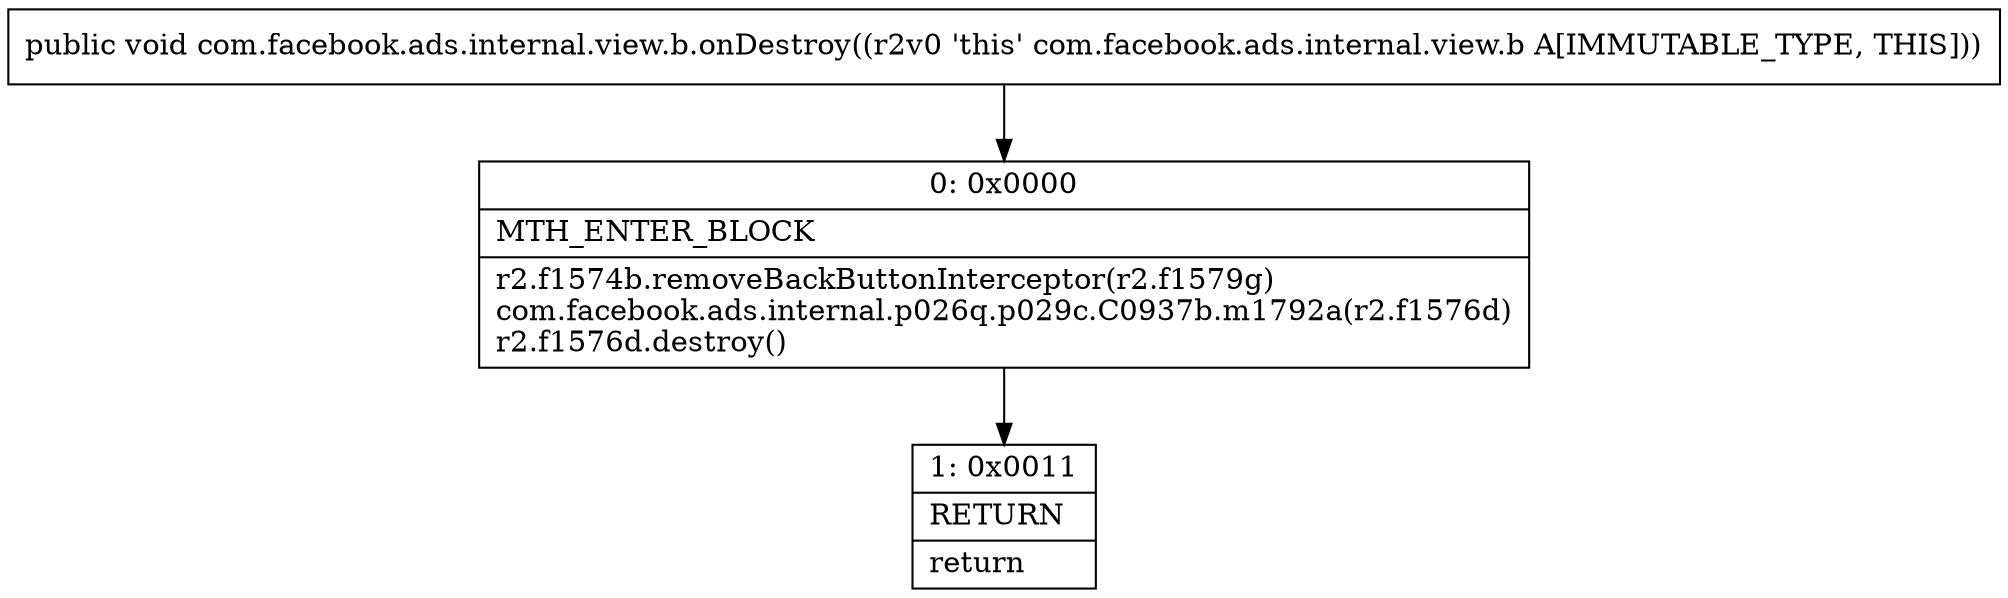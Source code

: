 digraph "CFG forcom.facebook.ads.internal.view.b.onDestroy()V" {
Node_0 [shape=record,label="{0\:\ 0x0000|MTH_ENTER_BLOCK\l|r2.f1574b.removeBackButtonInterceptor(r2.f1579g)\lcom.facebook.ads.internal.p026q.p029c.C0937b.m1792a(r2.f1576d)\lr2.f1576d.destroy()\l}"];
Node_1 [shape=record,label="{1\:\ 0x0011|RETURN\l|return\l}"];
MethodNode[shape=record,label="{public void com.facebook.ads.internal.view.b.onDestroy((r2v0 'this' com.facebook.ads.internal.view.b A[IMMUTABLE_TYPE, THIS])) }"];
MethodNode -> Node_0;
Node_0 -> Node_1;
}

